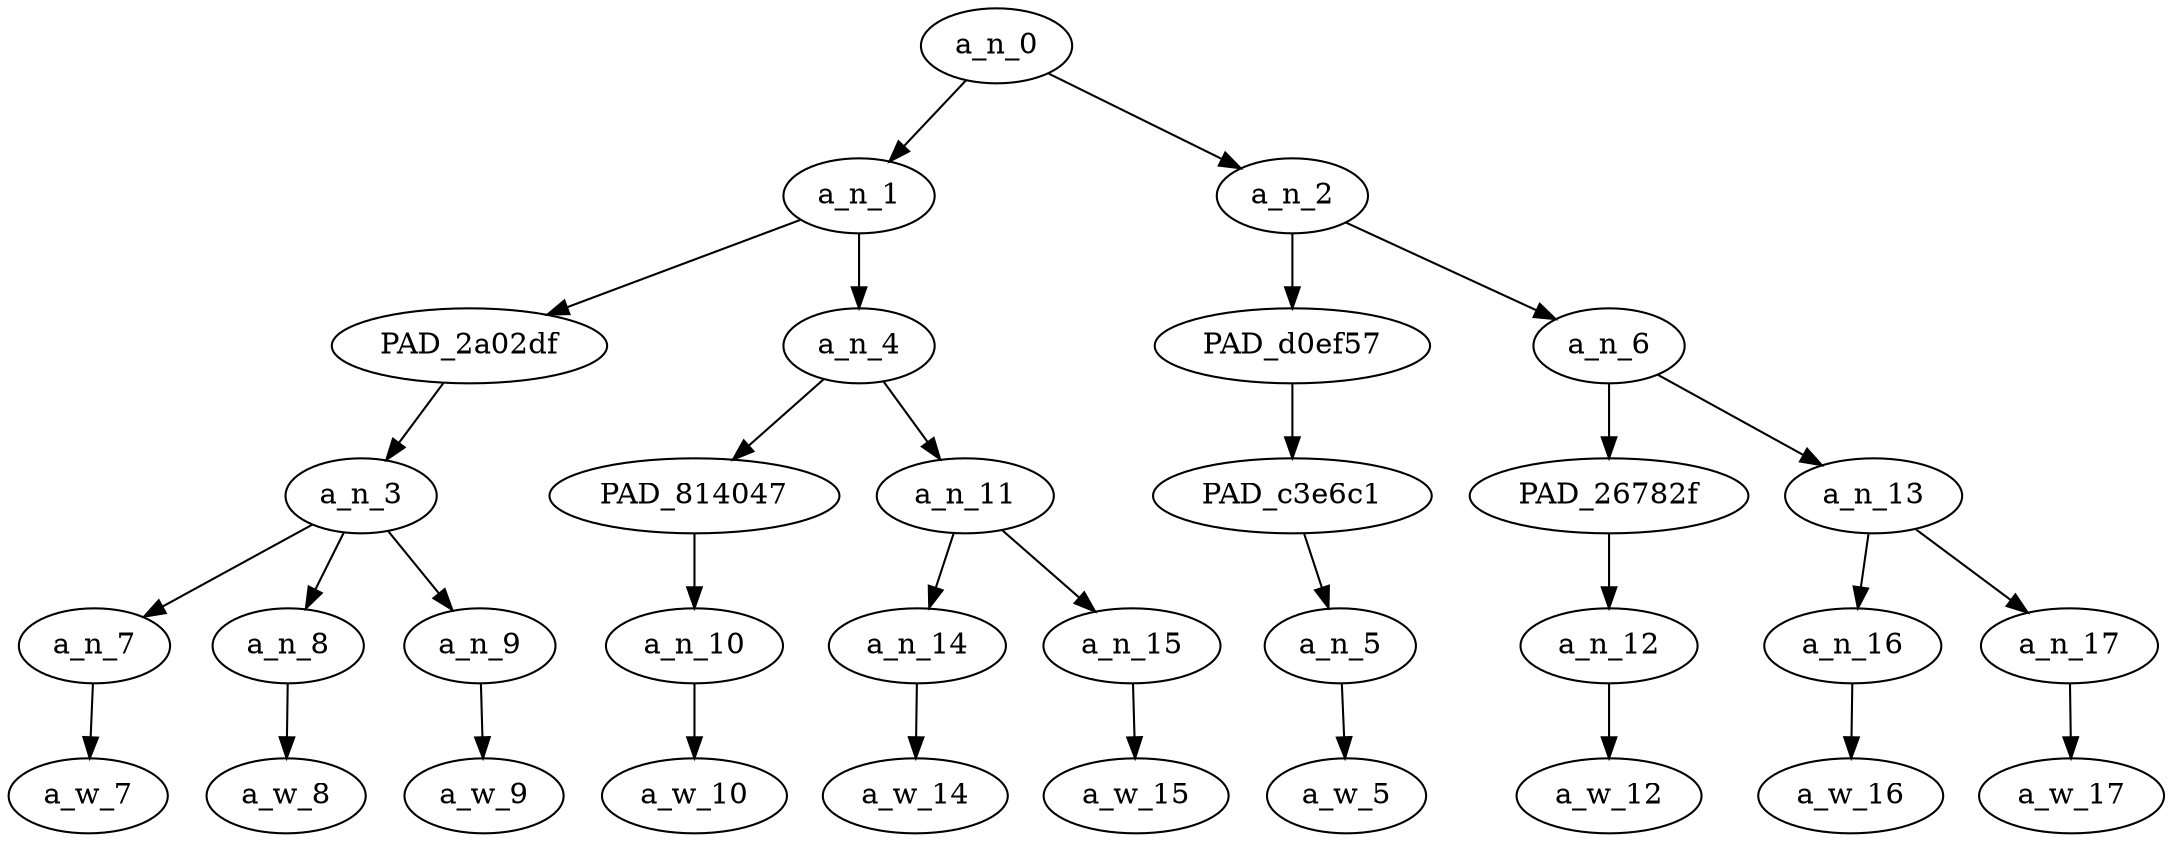 strict digraph "" {
	a_n_0	[div_dir=1,
		index=0,
		level=5,
		pos="4.625,5!",
		text_span="[0, 1, 2, 3, 4, 5, 6, 7, 8, 9]",
		value=0.99999998];
	a_n_1	[div_dir=1,
		index=0,
		level=4,
		pos="2.375,4!",
		text_span="[0, 1, 2, 3, 4, 5]",
		value=0.55886331];
	a_n_0 -> a_n_1;
	a_n_2	[div_dir=-1,
		index=1,
		level=4,
		pos="6.875,4!",
		text_span="[6, 7, 8, 9]",
		value=0.44082698];
	a_n_0 -> a_n_2;
	PAD_2a02df	[div_dir=1,
		index=0,
		level=3,
		pos="1.0,3!",
		text_span="[0, 1, 2]",
		value=0.33872897];
	a_n_1 -> PAD_2a02df;
	a_n_4	[div_dir=1,
		index=1,
		level=3,
		pos="3.75,3!",
		text_span="[3, 4, 5]",
		value=0.21952445];
	a_n_1 -> a_n_4;
	a_n_3	[div_dir=1,
		index=0,
		level=2,
		pos="1.0,2!",
		text_span="[0, 1, 2]",
		value=0.33872897];
	PAD_2a02df -> a_n_3;
	a_n_7	[div_dir=1,
		index=0,
		level=1,
		pos="0.0,1!",
		text_span="[0]",
		value=0.08976743];
	a_n_3 -> a_n_7;
	a_n_8	[div_dir=1,
		index=1,
		level=1,
		pos="1.0,1!",
		text_span="[1]",
		value=0.11965898];
	a_n_3 -> a_n_8;
	a_n_9	[div_dir=1,
		index=2,
		level=1,
		pos="2.0,1!",
		text_span="[2]",
		value=0.12890067];
	a_n_3 -> a_n_9;
	a_w_7	[div_dir=0,
		index=0,
		level=0,
		pos="0,0!",
		text_span="[0]",
		value=first];
	a_n_7 -> a_w_7;
	a_w_8	[div_dir=0,
		index=1,
		level=0,
		pos="1,0!",
		text_span="[1]",
		value=mental];
	a_n_8 -> a_w_8;
	a_w_9	[div_dir=0,
		index=2,
		level=0,
		pos="2,0!",
		text_span="[2]",
		value=breakdown];
	a_n_9 -> a_w_9;
	PAD_814047	[div_dir=1,
		index=1,
		level=2,
		pos="3.0,2!",
		text_span="[3]",
		value=0.06617145];
	a_n_4 -> PAD_814047;
	a_n_11	[div_dir=1,
		index=2,
		level=2,
		pos="4.5,2!",
		text_span="[4, 5]",
		value=0.15289176];
	a_n_4 -> a_n_11;
	a_n_10	[div_dir=1,
		index=3,
		level=1,
		pos="3.0,1!",
		text_span="[3]",
		value=0.06617145];
	PAD_814047 -> a_n_10;
	a_w_10	[div_dir=0,
		index=3,
		level=0,
		pos="3,0!",
		text_span="[3]",
		value=of];
	a_n_10 -> a_w_10;
	a_n_14	[div_dir=1,
		index=4,
		level=1,
		pos="4.0,1!",
		text_span="[4]",
		value=0.06016803];
	a_n_11 -> a_n_14;
	a_n_15	[div_dir=1,
		index=5,
		level=1,
		pos="5.0,1!",
		text_span="[5]",
		value=0.09246544];
	a_n_11 -> a_n_15;
	a_w_14	[div_dir=0,
		index=4,
		level=0,
		pos="4,0!",
		text_span="[4]",
		value=the];
	a_n_14 -> a_w_14;
	a_w_15	[div_dir=0,
		index=5,
		level=0,
		pos="5,0!",
		text_span="[5]",
		value=year];
	a_n_15 -> a_w_15;
	PAD_d0ef57	[div_dir=1,
		index=2,
		level=3,
		pos="6.0,3!",
		text_span="[6]",
		value=0.07662143];
	a_n_2 -> PAD_d0ef57;
	a_n_6	[div_dir=-1,
		index=3,
		level=3,
		pos="7.75,3!",
		text_span="[7, 8, 9]",
		value=0.36394911];
	a_n_2 -> a_n_6;
	PAD_c3e6c1	[div_dir=1,
		index=3,
		level=2,
		pos="6.0,2!",
		text_span="[6]",
		value=0.07662143];
	PAD_d0ef57 -> PAD_c3e6c1;
	a_n_5	[div_dir=1,
		index=6,
		level=1,
		pos="6.0,1!",
		text_span="[6]",
		value=0.07662143];
	PAD_c3e6c1 -> a_n_5;
	a_w_5	[div_dir=0,
		index=6,
		level=0,
		pos="6,0!",
		text_span="[6]",
		value=i];
	a_n_5 -> a_w_5;
	PAD_26782f	[div_dir=-1,
		index=4,
		level=2,
		pos="7.0,2!",
		text_span="[7]",
		value=0.10393282];
	a_n_6 -> PAD_26782f;
	a_n_13	[div_dir=1,
		index=5,
		level=2,
		pos="8.5,2!",
		text_span="[8, 9]",
		value=0.25961374];
	a_n_6 -> a_n_13;
	a_n_12	[div_dir=-1,
		index=7,
		level=1,
		pos="7.0,1!",
		text_span="[7]",
		value=0.10393282];
	PAD_26782f -> a_n_12;
	a_w_12	[div_dir=0,
		index=7,
		level=0,
		pos="7,0!",
		text_span="[7]",
		value=fucking];
	a_n_12 -> a_w_12;
	a_n_16	[div_dir=-1,
		index=8,
		level=1,
		pos="8.0,1!",
		text_span="[8]",
		value=0.13152580];
	a_n_13 -> a_n_16;
	a_n_17	[div_dir=1,
		index=9,
		level=1,
		pos="9.0,1!",
		text_span="[9]",
		value=0.12806032];
	a_n_13 -> a_n_17;
	a_w_16	[div_dir=0,
		index=8,
		level=0,
		pos="8,0!",
		text_span="[8]",
		value=hate];
	a_n_16 -> a_w_16;
	a_w_17	[div_dir=0,
		index=9,
		level=0,
		pos="9,0!",
		text_span="[9]",
		value=school];
	a_n_17 -> a_w_17;
}
